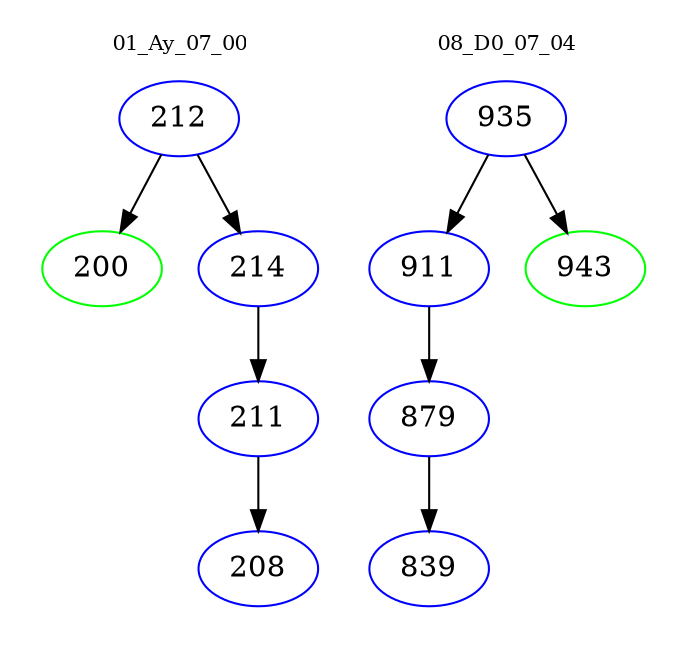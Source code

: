 digraph{
subgraph cluster_0 {
color = white
label = "01_Ay_07_00";
fontsize=10;
T0_212 [label="212", color="blue"]
T0_212 -> T0_200 [color="black"]
T0_200 [label="200", color="green"]
T0_212 -> T0_214 [color="black"]
T0_214 [label="214", color="blue"]
T0_214 -> T0_211 [color="black"]
T0_211 [label="211", color="blue"]
T0_211 -> T0_208 [color="black"]
T0_208 [label="208", color="blue"]
}
subgraph cluster_1 {
color = white
label = "08_D0_07_04";
fontsize=10;
T1_935 [label="935", color="blue"]
T1_935 -> T1_911 [color="black"]
T1_911 [label="911", color="blue"]
T1_911 -> T1_879 [color="black"]
T1_879 [label="879", color="blue"]
T1_879 -> T1_839 [color="black"]
T1_839 [label="839", color="blue"]
T1_935 -> T1_943 [color="black"]
T1_943 [label="943", color="green"]
}
}
